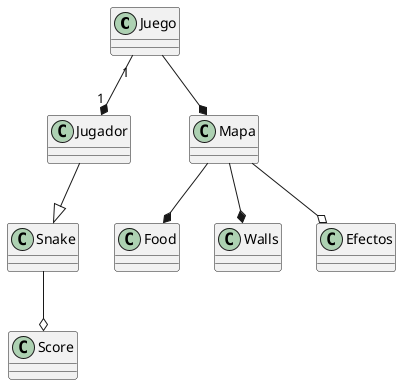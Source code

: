 @startuml SnakeGame
class Juego
class Jugador 
class Snake
class Mapa
class Food
Class Score
class Walls
class Efectos

Juego "1" --* "1" Jugador
Jugador --|> Snake

Juego --* Mapa
Mapa --* Walls
Mapa --* Food
Mapa --o Efectos

Snake --o Score

@enduml